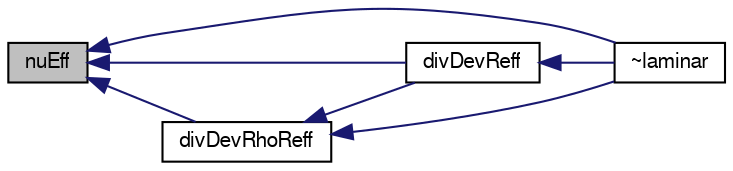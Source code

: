 digraph "nuEff"
{
  bgcolor="transparent";
  edge [fontname="FreeSans",fontsize="10",labelfontname="FreeSans",labelfontsize="10"];
  node [fontname="FreeSans",fontsize="10",shape=record];
  rankdir="LR";
  Node1122 [label="nuEff",height=0.2,width=0.4,color="black", fillcolor="grey75", style="filled", fontcolor="black"];
  Node1122 -> Node1123 [dir="back",color="midnightblue",fontsize="10",style="solid",fontname="FreeSans"];
  Node1123 [label="divDevReff",height=0.2,width=0.4,color="black",URL="$a31098.html#a028ac2eaccc9a479009b15cc6e21a89e",tooltip="Return the source term for the momentum equation. "];
  Node1123 -> Node1124 [dir="back",color="midnightblue",fontsize="10",style="solid",fontname="FreeSans"];
  Node1124 [label="~laminar",height=0.2,width=0.4,color="black",URL="$a31098.html#aab3f0df2cec4d39fb61a7fc06033240c",tooltip="Destructor. "];
  Node1122 -> Node1125 [dir="back",color="midnightblue",fontsize="10",style="solid",fontname="FreeSans"];
  Node1125 [label="divDevRhoReff",height=0.2,width=0.4,color="black",URL="$a31098.html#a1d0345d58cf17e030967c2b77a4477d6",tooltip="Return the source term for the momentum equation. "];
  Node1125 -> Node1123 [dir="back",color="midnightblue",fontsize="10",style="solid",fontname="FreeSans"];
  Node1125 -> Node1124 [dir="back",color="midnightblue",fontsize="10",style="solid",fontname="FreeSans"];
  Node1122 -> Node1124 [dir="back",color="midnightblue",fontsize="10",style="solid",fontname="FreeSans"];
}
